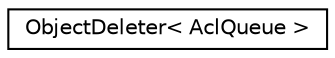 digraph "Graphical Class Hierarchy"
{
 // LATEX_PDF_SIZE
  edge [fontname="Helvetica",fontsize="10",labelfontname="Helvetica",labelfontsize="10"];
  node [fontname="Helvetica",fontsize="10",shape=record];
  rankdir="LR";
  Node0 [label="ObjectDeleter\< AclQueue \>",height=0.2,width=0.4,color="black", fillcolor="white", style="filled",URL="$structacl_1_1detail_1_1_object_deleter_3_01_acl_queue_01_4.xhtml",tooltip=" "];
}

